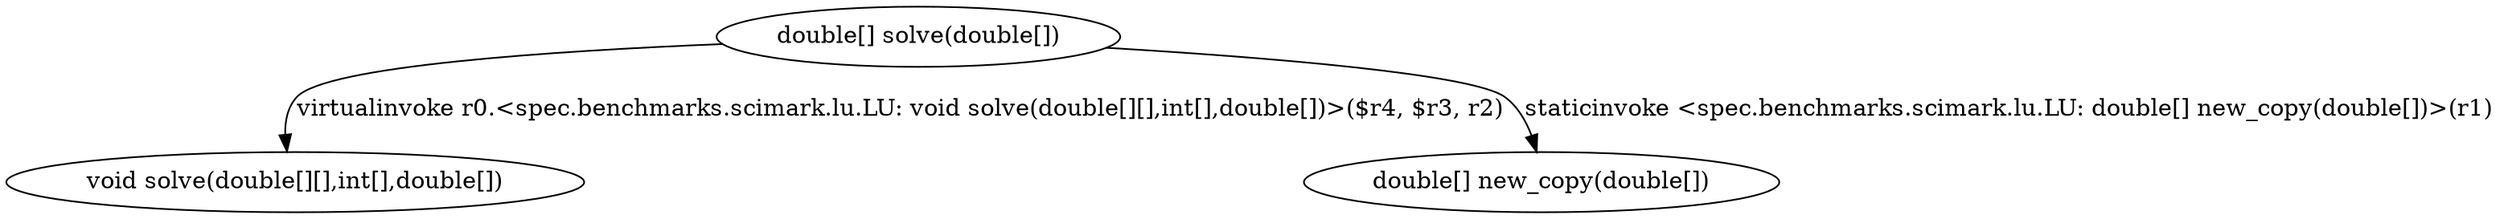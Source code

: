digraph g {
1[label="void solve(double[][],int[],double[])"]
2[label="double[] new_copy(double[])"]
0[label="double[] solve(double[])"]
0->1[label="virtualinvoke r0.<spec.benchmarks.scimark.lu.LU: void solve(double[][],int[],double[])>($r4, $r3, r2)"]
0->2[label="staticinvoke <spec.benchmarks.scimark.lu.LU: double[] new_copy(double[])>(r1)"]
}